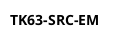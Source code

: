@startuml
title TK63-SRC-EM

!define	RECIRC_PMP	HS-1743
!define	RECIRC_VLV	CV-1744
!define	RX_A_VLV	ignore
!define	RX_B_VLV	CV-1659
!define	RX_C_VLV	CV-2142
!define	RX_D_VLV	CV-1783
!define	SRC_VLV	ignore
!define	RECIRC_PRESS_CTL	ignore



@enduml